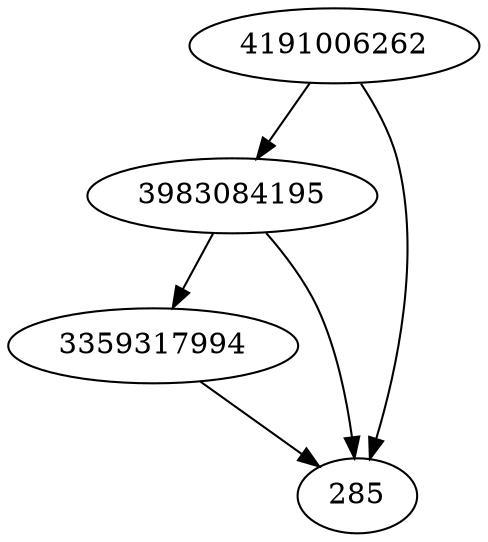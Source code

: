 strict digraph  {
3359317994;
3983084195;
285;
4191006262;
3359317994 -> 285;
3983084195 -> 285;
3983084195 -> 3359317994;
4191006262 -> 285;
4191006262 -> 3983084195;
}
